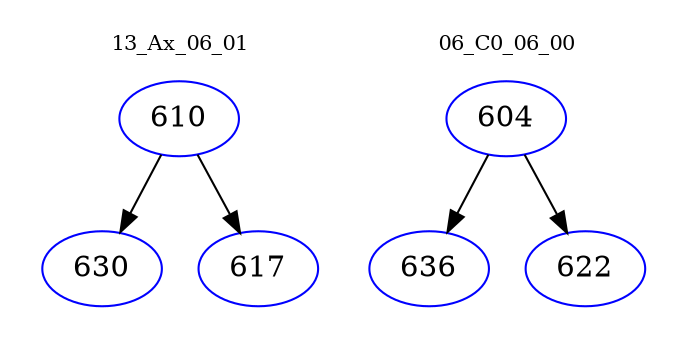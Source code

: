 digraph{
subgraph cluster_0 {
color = white
label = "13_Ax_06_01";
fontsize=10;
T0_610 [label="610", color="blue"]
T0_610 -> T0_630 [color="black"]
T0_630 [label="630", color="blue"]
T0_610 -> T0_617 [color="black"]
T0_617 [label="617", color="blue"]
}
subgraph cluster_1 {
color = white
label = "06_C0_06_00";
fontsize=10;
T1_604 [label="604", color="blue"]
T1_604 -> T1_636 [color="black"]
T1_636 [label="636", color="blue"]
T1_604 -> T1_622 [color="black"]
T1_622 [label="622", color="blue"]
}
}
